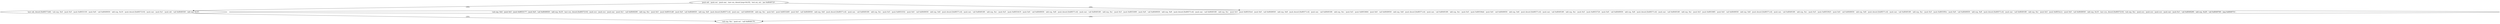 digraph "func" {
"134518080" [label = "'push edi', 'push esi', 'push eax', 'mov esi, dword [esp+0x10]', 'test esi, esi', 'jne 0x8049725', " ]
"134518565" [label = "'mov edi, dword [0x80571b8]', 'sub esp, 0x4', 'push 0x5', 'push 0x8053150', 'push 0x0', 'call 0x8049050', 'add esp, 0x10', 'push dword [0x8057210]', 'push eax', 'push 0x1', 'push edi', 'call 0x8049350', 'add esp, 0x10', " ]
"134518095" [label = "'sub esp, 0x4', 'push 0x5', 'push 0x8053177', 'push 0x0', 'call 0x8049050', 'add esp, 0x10', 'mov ecx, dword [0x8057210]', 'push ecx', 'push ecx', 'push eax', 'push 0x1', 'call 0x8049290', 'add esp, 0xc', 'push 0x5', 'push 0x80531d8', 'push 0x0', 'call 0x8049050', 'add esp, 0x8', 'push dword [0x80571c4]', 'push eax', 'call 0x8049180', 'add esp, 0xc', 'push 0x5', 'push 0x8053269', 'push 0x0', 'call 0x8049050', 'add esp, 0x8', 'push dword [0x80571c4]', 'push eax', 'call 0x8049180', 'add esp, 0xc', 'push 0x5', 'push 0x8053332', 'push 0x0', 'call 0x8049050', 'add esp, 0x8', 'push dword [0x80571c4]', 'push eax', 'call 0x8049180', 'add esp, 0xc', 'push 0x5', 'push 0x8053419', 'push 0x0', 'call 0x8049050', 'add esp, 0x8', 'push dword [0x80571c4]', 'push eax', 'call 0x8049180', 'add esp, 0xc', 'push 0x5', 'push 0x8053490', 'push 0x0', 'call 0x8049050', 'add esp, 0x8', 'push dword [0x80571c4]', 'push eax', 'call 0x8049180', 'add esp, 0xc', 'push 0x5', 'push 0x80535e4', 'push 0x0', 'call 0x8049050', 'add esp, 0x8', 'push dword [0x80571c4]', 'push eax', 'call 0x8049180', 'add esp, 0xc', 'push 0x5', 'push 0x8053664', 'push 0x0', 'call 0x8049050', 'add esp, 0x8', 'push dword [0x80571c4]', 'push eax', 'call 0x8049180', 'add esp, 0xc', 'push 0x5', 'push 0x80536dd', 'push 0x0', 'call 0x8049050', 'add esp, 0x8', 'push dword [0x80571c4]', 'push eax', 'call 0x8049180', 'add esp, 0xc', 'push 0x5', 'push 0x8053724', 'push 0x0', 'call 0x8049050', 'add esp, 0x8', 'push dword [0x80571c4]', 'push eax', 'call 0x8049180', 'add esp, 0xc', 'push 0x5', 'push 0x80538f5', 'push 0x0', 'call 0x8049050', 'add esp, 0x8', 'push dword [0x80571c4]', 'push eax', 'call 0x8049180', 'add esp, 0xc', 'push 0x5', 'push 0x8053925', 'push 0x0', 'call 0x8049050', 'add esp, 0x8', 'push dword [0x80571c4]', 'push eax', 'call 0x8049180', 'add esp, 0xc', 'push 0x5', 'push 0x805395e', 'push 0x0', 'call 0x8049050', 'add esp, 0x8', 'push dword [0x80571c4]', 'push eax', 'call 0x8049180', 'add esp, 0xc', 'push 0x5', 'push 0x8053a1e', 'push 0x0', 'call 0x8049050', 'add esp, 0x10', 'mov ecx, dword [0x8057210]', 'sub esp, 0xc', 'push ecx', 'push ecx', 'push ecx', 'push eax', 'push 0x1', 'call 0x8049290', 'add esp, 0x20', 'call 0x8049760', 'jmp 0x8049751', " ]
"134518609" [label = "'sub esp, 0xc', 'push esi', 'call 0x8049170', " ]
"134518080" -> "134518565" [ label = "CFG" ]
"134518080" -> "134518095" [ label = "CFG" ]
"134518565" -> "134518609" [ label = "CFG" ]
"134518095" -> "134518609" [ label = "CFG" ]
}
